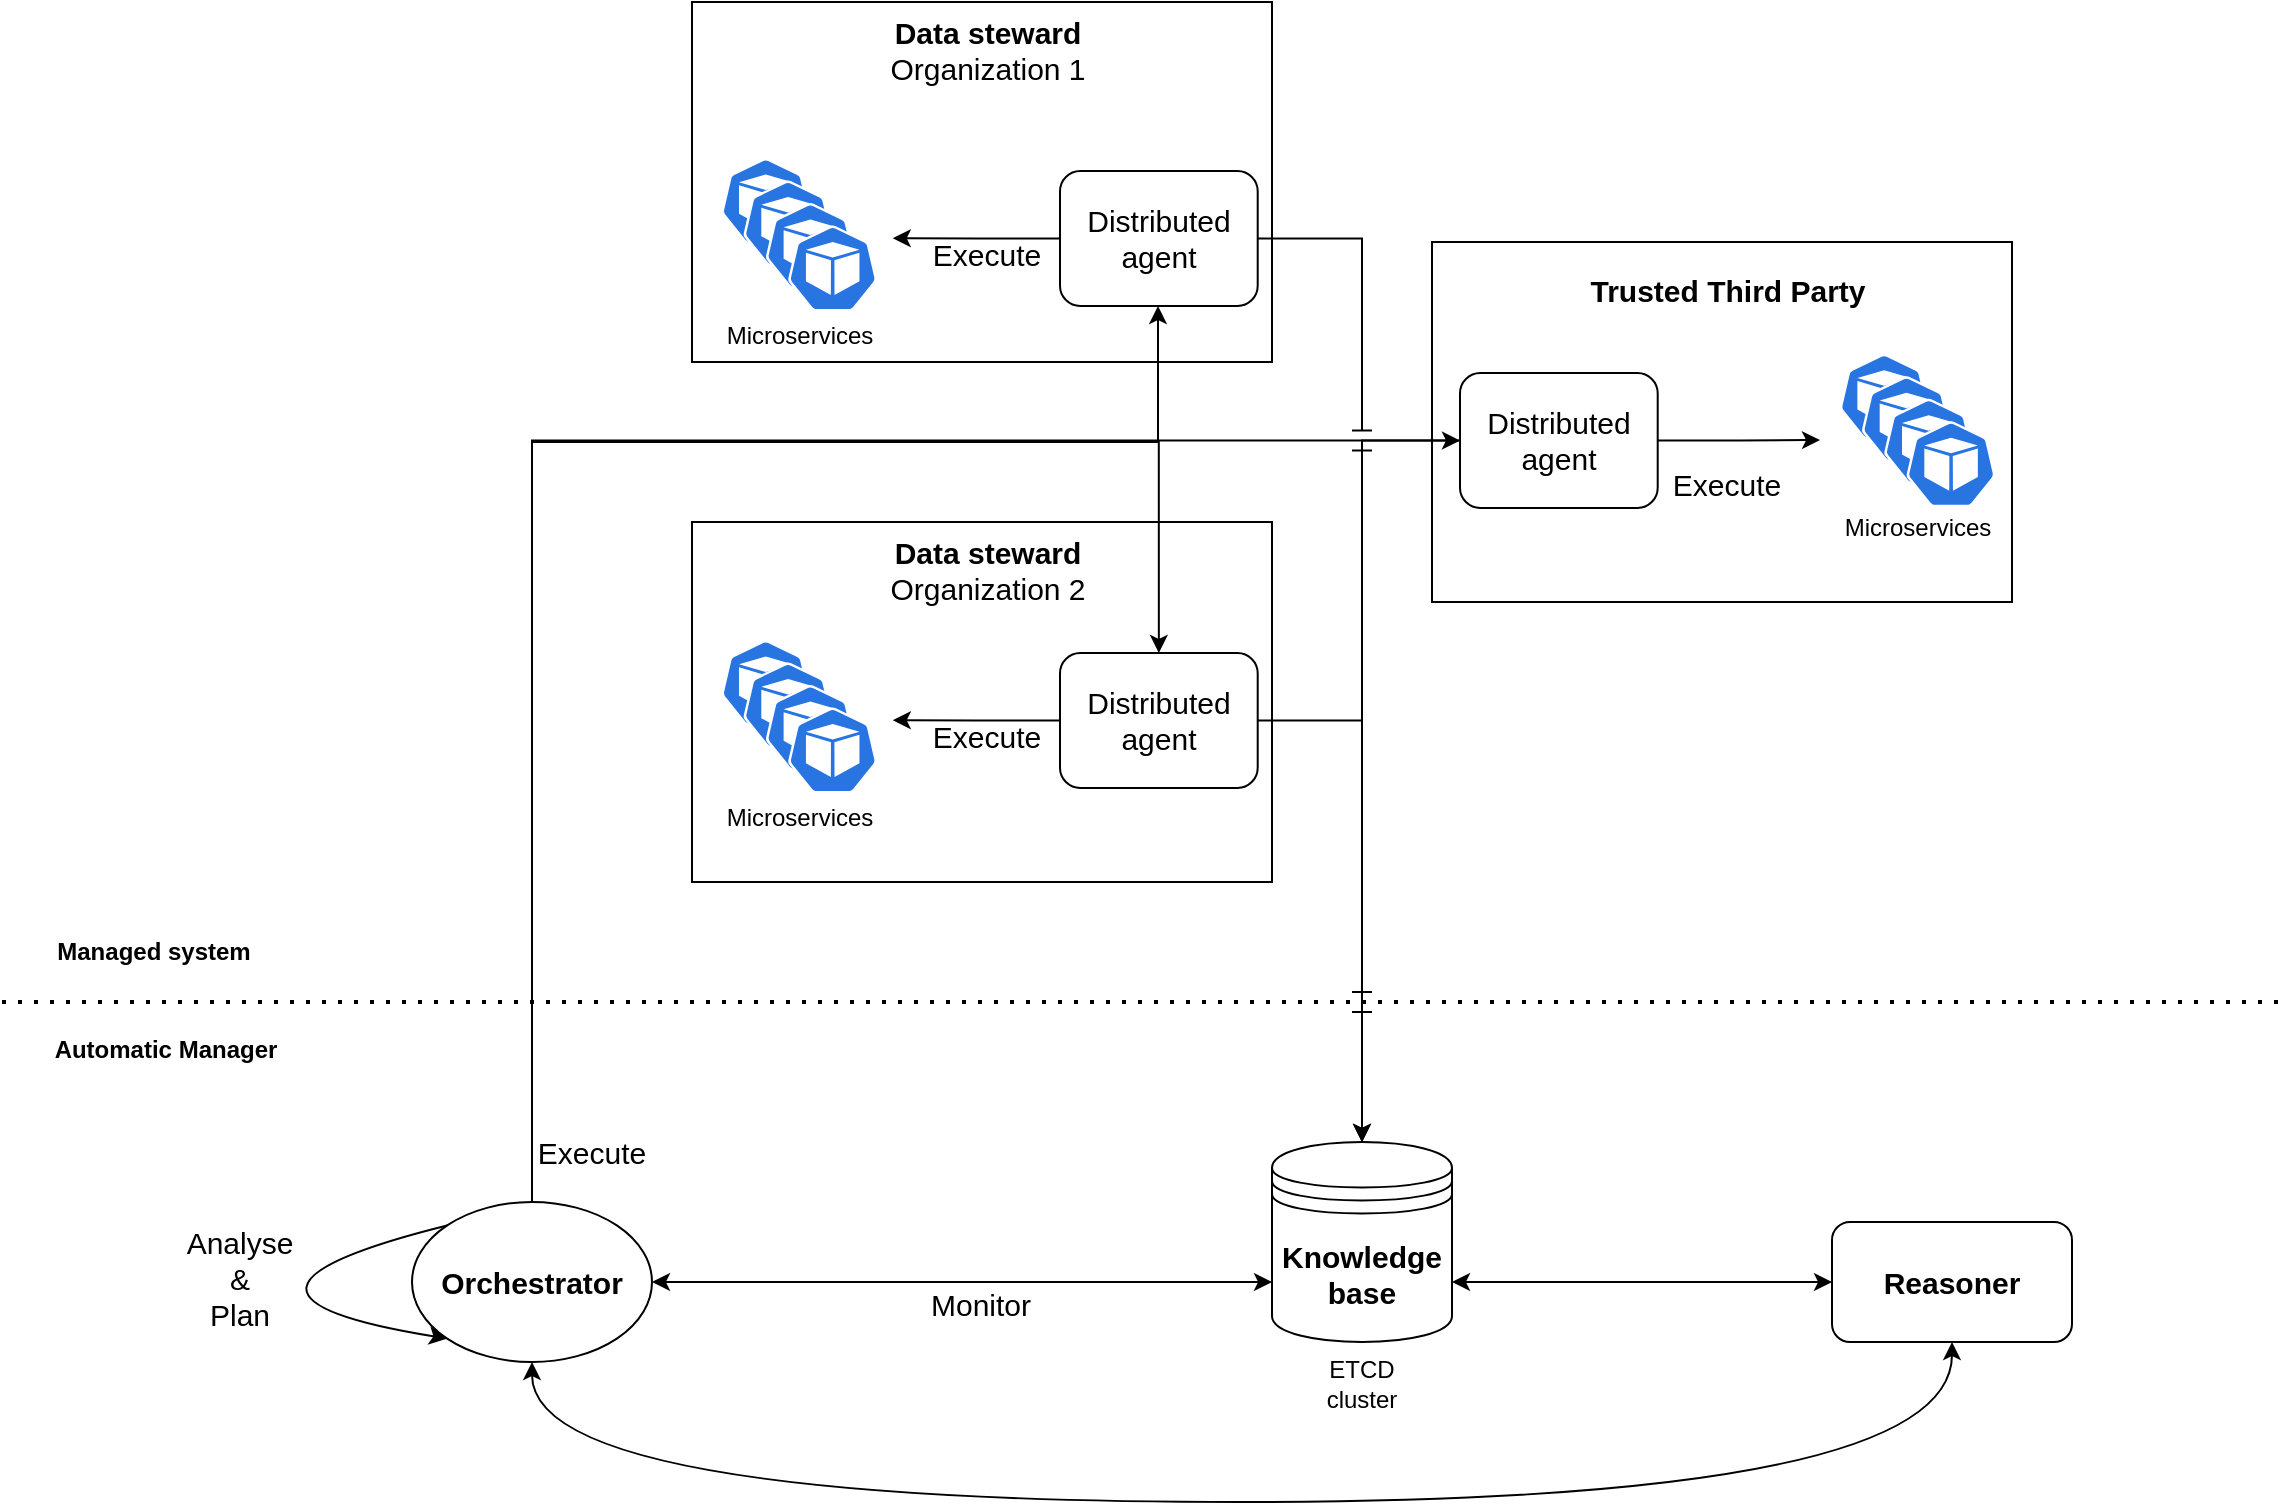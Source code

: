 <mxfile version="21.1.2" type="device">
  <diagram name="Page-1" id="BsyzVxbvl3PcPUn3kMAW">
    <mxGraphModel dx="1818" dy="854" grid="1" gridSize="10" guides="1" tooltips="1" connect="1" arrows="1" fold="1" page="1" pageScale="1" pageWidth="1169" pageHeight="827" math="0" shadow="0">
      <root>
        <mxCell id="0" />
        <mxCell id="1" parent="0" />
        <mxCell id="ANhabVghBkRDhz4WXuuL-6" style="edgeStyle=orthogonalEdgeStyle;rounded=0;orthogonalLoop=1;jettySize=auto;html=1;entryX=0;entryY=0.7;entryDx=0;entryDy=0;startArrow=classic;startFill=1;" parent="1" source="ANhabVghBkRDhz4WXuuL-2" target="ANhabVghBkRDhz4WXuuL-3" edge="1">
          <mxGeometry relative="1" as="geometry" />
        </mxCell>
        <mxCell id="ANhabVghBkRDhz4WXuuL-7" value="&lt;font style=&quot;font-size: 15px;&quot;&gt;Monitor&lt;/font&gt;" style="edgeLabel;html=1;align=center;verticalAlign=middle;resizable=0;points=[];" parent="ANhabVghBkRDhz4WXuuL-6" vertex="1" connectable="0">
          <mxGeometry x="-0.251" y="-1" relative="1" as="geometry">
            <mxPoint x="48" y="10" as="offset" />
          </mxGeometry>
        </mxCell>
        <mxCell id="r78qJcoan1njcgXMnRQD-4" style="edgeStyle=orthogonalEdgeStyle;rounded=0;orthogonalLoop=1;jettySize=auto;html=1;entryX=0.5;entryY=1;entryDx=0;entryDy=0;curved=1;startArrow=classic;startFill=1;" parent="1" source="ANhabVghBkRDhz4WXuuL-2" target="r78qJcoan1njcgXMnRQD-2" edge="1">
          <mxGeometry relative="1" as="geometry">
            <Array as="points">
              <mxPoint x="280" y="780" />
              <mxPoint x="990" y="780" />
            </Array>
          </mxGeometry>
        </mxCell>
        <mxCell id="ANhabVghBkRDhz4WXuuL-2" value="&lt;font style=&quot;font-size: 15px;&quot;&gt;&lt;b&gt;Orchestrator&lt;/b&gt;&lt;/font&gt;" style="ellipse;whiteSpace=wrap;html=1;" parent="1" vertex="1">
          <mxGeometry x="220" y="630" width="120" height="80" as="geometry" />
        </mxCell>
        <mxCell id="ANhabVghBkRDhz4WXuuL-5" value="" style="group" parent="1" vertex="1" connectable="0">
          <mxGeometry x="650" y="600" width="90" height="136" as="geometry" />
        </mxCell>
        <mxCell id="ANhabVghBkRDhz4WXuuL-3" value="&lt;b&gt;&lt;font style=&quot;font-size: 15px;&quot;&gt;Knowledge&lt;br&gt;base&lt;br&gt;&lt;/font&gt;&lt;/b&gt;" style="shape=datastore;whiteSpace=wrap;html=1;" parent="ANhabVghBkRDhz4WXuuL-5" vertex="1">
          <mxGeometry width="90" height="100" as="geometry" />
        </mxCell>
        <mxCell id="ANhabVghBkRDhz4WXuuL-4" value="ETCD cluster" style="text;html=1;strokeColor=none;fillColor=none;align=center;verticalAlign=middle;whiteSpace=wrap;rounded=0;" parent="ANhabVghBkRDhz4WXuuL-5" vertex="1">
          <mxGeometry x="15" y="106" width="60" height="30" as="geometry" />
        </mxCell>
        <mxCell id="ANhabVghBkRDhz4WXuuL-12" value="" style="group" parent="1" vertex="1" connectable="0">
          <mxGeometry x="360" y="30" width="290" height="182" as="geometry" />
        </mxCell>
        <mxCell id="ANhabVghBkRDhz4WXuuL-10" value="" style="rounded=0;whiteSpace=wrap;html=1;" parent="ANhabVghBkRDhz4WXuuL-12" vertex="1">
          <mxGeometry width="290" height="180" as="geometry" />
        </mxCell>
        <mxCell id="ANhabVghBkRDhz4WXuuL-35" style="edgeStyle=orthogonalEdgeStyle;rounded=0;orthogonalLoop=1;jettySize=auto;html=1;exitX=0;exitY=0.5;exitDx=0;exitDy=0;" parent="ANhabVghBkRDhz4WXuuL-12" source="ANhabVghBkRDhz4WXuuL-1" edge="1">
          <mxGeometry relative="1" as="geometry">
            <mxPoint x="100.385" y="118.125" as="targetPoint" />
          </mxGeometry>
        </mxCell>
        <mxCell id="ANhabVghBkRDhz4WXuuL-1" value="&lt;span style=&quot;font-size: 15px;&quot;&gt;Distributed agent&lt;/span&gt;" style="rounded=1;whiteSpace=wrap;html=1;" parent="ANhabVghBkRDhz4WXuuL-12" vertex="1">
          <mxGeometry x="184" y="84.5" width="98.85" height="67.5" as="geometry" />
        </mxCell>
        <mxCell id="ANhabVghBkRDhz4WXuuL-11" value="&lt;font style=&quot;font-size: 15px;&quot;&gt;&lt;b&gt;Data steward&lt;/b&gt;&lt;br&gt;Organization 1&lt;br&gt;&lt;/font&gt;" style="text;html=1;strokeColor=none;fillColor=none;align=center;verticalAlign=middle;whiteSpace=wrap;rounded=0;" parent="ANhabVghBkRDhz4WXuuL-12" vertex="1">
          <mxGeometry x="5.58" y="6.75" width="284.42" height="33.75" as="geometry" />
        </mxCell>
        <mxCell id="ANhabVghBkRDhz4WXuuL-29" value="" style="group" parent="ANhabVghBkRDhz4WXuuL-12" vertex="1" connectable="0">
          <mxGeometry x="14.577" y="72.5" width="78.077" height="87.75" as="geometry" />
        </mxCell>
        <mxCell id="ANhabVghBkRDhz4WXuuL-25" value="" style="sketch=0;html=1;dashed=0;whitespace=wrap;fillColor=#2875E2;strokeColor=#ffffff;points=[[0.005,0.63,0],[0.1,0.2,0],[0.9,0.2,0],[0.5,0,0],[0.995,0.63,0],[0.72,0.99,0],[0.5,1,0],[0.28,0.99,0]];verticalLabelPosition=bottom;align=center;verticalAlign=top;shape=mxgraph.kubernetes.icon;prIcon=pod" parent="ANhabVghBkRDhz4WXuuL-29" vertex="1">
          <mxGeometry width="44.615" height="54" as="geometry" />
        </mxCell>
        <mxCell id="ANhabVghBkRDhz4WXuuL-26" value="" style="sketch=0;html=1;dashed=0;whitespace=wrap;fillColor=#2875E2;strokeColor=#ffffff;points=[[0.005,0.63,0],[0.1,0.2,0],[0.9,0.2,0],[0.5,0,0],[0.995,0.63,0],[0.72,0.99,0],[0.5,1,0],[0.28,0.99,0]];verticalLabelPosition=bottom;align=center;verticalAlign=top;shape=mxgraph.kubernetes.icon;prIcon=pod" parent="ANhabVghBkRDhz4WXuuL-29" vertex="1">
          <mxGeometry x="11.154" y="11.25" width="44.615" height="54" as="geometry" />
        </mxCell>
        <mxCell id="ANhabVghBkRDhz4WXuuL-27" value="" style="sketch=0;html=1;dashed=0;whitespace=wrap;fillColor=#2875E2;strokeColor=#ffffff;points=[[0.005,0.63,0],[0.1,0.2,0],[0.9,0.2,0],[0.5,0,0],[0.995,0.63,0],[0.72,0.99,0],[0.5,1,0],[0.28,0.99,0]];verticalLabelPosition=bottom;align=center;verticalAlign=top;shape=mxgraph.kubernetes.icon;prIcon=pod" parent="ANhabVghBkRDhz4WXuuL-29" vertex="1">
          <mxGeometry x="22.308" y="22.5" width="44.615" height="54" as="geometry" />
        </mxCell>
        <mxCell id="ANhabVghBkRDhz4WXuuL-28" value="" style="sketch=0;html=1;dashed=0;whitespace=wrap;fillColor=#2875E2;strokeColor=#ffffff;points=[[0.005,0.63,0],[0.1,0.2,0],[0.9,0.2,0],[0.5,0,0],[0.995,0.63,0],[0.72,0.99,0],[0.5,1,0],[0.28,0.99,0]];verticalLabelPosition=bottom;align=center;verticalAlign=top;shape=mxgraph.kubernetes.icon;prIcon=pod" parent="ANhabVghBkRDhz4WXuuL-29" vertex="1">
          <mxGeometry x="33.462" y="33.75" width="44.615" height="54" as="geometry" />
        </mxCell>
        <mxCell id="ANhabVghBkRDhz4WXuuL-38" value="&lt;font style=&quot;font-size: 15px;&quot;&gt;Execute&lt;/font&gt;" style="text;html=1;strokeColor=none;fillColor=none;align=center;verticalAlign=middle;whiteSpace=wrap;rounded=0;" parent="ANhabVghBkRDhz4WXuuL-12" vertex="1">
          <mxGeometry x="113.535" y="109" width="66.923" height="33.75" as="geometry" />
        </mxCell>
        <mxCell id="ANhabVghBkRDhz4WXuuL-39" value="Microservices" style="text;html=1;strokeColor=none;fillColor=none;align=center;verticalAlign=middle;whiteSpace=wrap;rounded=0;" parent="ANhabVghBkRDhz4WXuuL-12" vertex="1">
          <mxGeometry x="23.62" y="152" width="60" height="30" as="geometry" />
        </mxCell>
        <mxCell id="ANhabVghBkRDhz4WXuuL-52" value="" style="group" parent="1" vertex="1" connectable="0">
          <mxGeometry x="360" y="290" width="290" height="182" as="geometry" />
        </mxCell>
        <mxCell id="ANhabVghBkRDhz4WXuuL-53" value="" style="rounded=0;whiteSpace=wrap;html=1;" parent="ANhabVghBkRDhz4WXuuL-52" vertex="1">
          <mxGeometry width="290" height="180" as="geometry" />
        </mxCell>
        <mxCell id="ANhabVghBkRDhz4WXuuL-54" style="edgeStyle=orthogonalEdgeStyle;rounded=0;orthogonalLoop=1;jettySize=auto;html=1;exitX=0;exitY=0.5;exitDx=0;exitDy=0;" parent="ANhabVghBkRDhz4WXuuL-52" source="ANhabVghBkRDhz4WXuuL-55" edge="1">
          <mxGeometry relative="1" as="geometry">
            <mxPoint x="100.385" y="99.125" as="targetPoint" />
          </mxGeometry>
        </mxCell>
        <mxCell id="ANhabVghBkRDhz4WXuuL-55" value="&lt;span style=&quot;font-size: 15px;&quot;&gt;Distributed agent&lt;/span&gt;" style="rounded=1;whiteSpace=wrap;html=1;" parent="ANhabVghBkRDhz4WXuuL-52" vertex="1">
          <mxGeometry x="184" y="65.5" width="98.85" height="67.5" as="geometry" />
        </mxCell>
        <mxCell id="ANhabVghBkRDhz4WXuuL-56" value="&lt;font style=&quot;font-size: 15px;&quot;&gt;&lt;b&gt;Data steward&lt;/b&gt;&lt;br&gt;Organization 2&lt;br&gt;&lt;/font&gt;" style="text;html=1;strokeColor=none;fillColor=none;align=center;verticalAlign=middle;whiteSpace=wrap;rounded=0;" parent="ANhabVghBkRDhz4WXuuL-52" vertex="1">
          <mxGeometry x="5.58" y="6.75" width="284.42" height="33.75" as="geometry" />
        </mxCell>
        <mxCell id="ANhabVghBkRDhz4WXuuL-57" value="" style="group" parent="ANhabVghBkRDhz4WXuuL-52" vertex="1" connectable="0">
          <mxGeometry x="14.577" y="53.5" width="78.077" height="87.75" as="geometry" />
        </mxCell>
        <mxCell id="ANhabVghBkRDhz4WXuuL-58" value="" style="sketch=0;html=1;dashed=0;whitespace=wrap;fillColor=#2875E2;strokeColor=#ffffff;points=[[0.005,0.63,0],[0.1,0.2,0],[0.9,0.2,0],[0.5,0,0],[0.995,0.63,0],[0.72,0.99,0],[0.5,1,0],[0.28,0.99,0]];verticalLabelPosition=bottom;align=center;verticalAlign=top;shape=mxgraph.kubernetes.icon;prIcon=pod" parent="ANhabVghBkRDhz4WXuuL-57" vertex="1">
          <mxGeometry width="44.615" height="54" as="geometry" />
        </mxCell>
        <mxCell id="ANhabVghBkRDhz4WXuuL-59" value="" style="sketch=0;html=1;dashed=0;whitespace=wrap;fillColor=#2875E2;strokeColor=#ffffff;points=[[0.005,0.63,0],[0.1,0.2,0],[0.9,0.2,0],[0.5,0,0],[0.995,0.63,0],[0.72,0.99,0],[0.5,1,0],[0.28,0.99,0]];verticalLabelPosition=bottom;align=center;verticalAlign=top;shape=mxgraph.kubernetes.icon;prIcon=pod" parent="ANhabVghBkRDhz4WXuuL-57" vertex="1">
          <mxGeometry x="11.154" y="11.25" width="44.615" height="54" as="geometry" />
        </mxCell>
        <mxCell id="ANhabVghBkRDhz4WXuuL-60" value="" style="sketch=0;html=1;dashed=0;whitespace=wrap;fillColor=#2875E2;strokeColor=#ffffff;points=[[0.005,0.63,0],[0.1,0.2,0],[0.9,0.2,0],[0.5,0,0],[0.995,0.63,0],[0.72,0.99,0],[0.5,1,0],[0.28,0.99,0]];verticalLabelPosition=bottom;align=center;verticalAlign=top;shape=mxgraph.kubernetes.icon;prIcon=pod" parent="ANhabVghBkRDhz4WXuuL-57" vertex="1">
          <mxGeometry x="22.308" y="22.5" width="44.615" height="54" as="geometry" />
        </mxCell>
        <mxCell id="ANhabVghBkRDhz4WXuuL-61" value="" style="sketch=0;html=1;dashed=0;whitespace=wrap;fillColor=#2875E2;strokeColor=#ffffff;points=[[0.005,0.63,0],[0.1,0.2,0],[0.9,0.2,0],[0.5,0,0],[0.995,0.63,0],[0.72,0.99,0],[0.5,1,0],[0.28,0.99,0]];verticalLabelPosition=bottom;align=center;verticalAlign=top;shape=mxgraph.kubernetes.icon;prIcon=pod" parent="ANhabVghBkRDhz4WXuuL-57" vertex="1">
          <mxGeometry x="33.462" y="33.75" width="44.615" height="54" as="geometry" />
        </mxCell>
        <mxCell id="ANhabVghBkRDhz4WXuuL-62" value="&lt;font style=&quot;font-size: 15px;&quot;&gt;Execute&lt;/font&gt;" style="text;html=1;strokeColor=none;fillColor=none;align=center;verticalAlign=middle;whiteSpace=wrap;rounded=0;" parent="ANhabVghBkRDhz4WXuuL-52" vertex="1">
          <mxGeometry x="113.535" y="90" width="66.923" height="33.75" as="geometry" />
        </mxCell>
        <mxCell id="ANhabVghBkRDhz4WXuuL-63" value="Microservices" style="text;html=1;strokeColor=none;fillColor=none;align=center;verticalAlign=middle;whiteSpace=wrap;rounded=0;" parent="ANhabVghBkRDhz4WXuuL-52" vertex="1">
          <mxGeometry x="23.62" y="133" width="60" height="30" as="geometry" />
        </mxCell>
        <mxCell id="ANhabVghBkRDhz4WXuuL-82" value="" style="endArrow=classic;html=1;rounded=0;exitX=0;exitY=0;exitDx=0;exitDy=0;edgeStyle=orthogonalEdgeStyle;curved=1;entryX=0;entryY=1;entryDx=0;entryDy=0;" parent="1" source="ANhabVghBkRDhz4WXuuL-2" target="ANhabVghBkRDhz4WXuuL-2" edge="1">
          <mxGeometry width="50" height="50" relative="1" as="geometry">
            <mxPoint x="60" y="626" as="sourcePoint" />
            <mxPoint x="110" y="576" as="targetPoint" />
            <Array as="points">
              <mxPoint x="100" y="676" />
            </Array>
          </mxGeometry>
        </mxCell>
        <mxCell id="ANhabVghBkRDhz4WXuuL-83" value="&lt;font style=&quot;font-size: 15px;&quot;&gt;Analyse&lt;br&gt;&amp;amp;&lt;br&gt;Plan&lt;br&gt;&lt;/font&gt;" style="text;html=1;strokeColor=none;fillColor=none;align=center;verticalAlign=middle;whiteSpace=wrap;rounded=0;" parent="1" vertex="1">
          <mxGeometry x="104" y="636.5" width="60" height="63" as="geometry" />
        </mxCell>
        <mxCell id="ANhabVghBkRDhz4WXuuL-87" value="" style="group" parent="1" vertex="1" connectable="0">
          <mxGeometry x="730" y="150" width="290" height="182" as="geometry" />
        </mxCell>
        <mxCell id="ANhabVghBkRDhz4WXuuL-88" value="" style="rounded=0;whiteSpace=wrap;html=1;" parent="ANhabVghBkRDhz4WXuuL-87" vertex="1">
          <mxGeometry width="290" height="180" as="geometry" />
        </mxCell>
        <mxCell id="ANhabVghBkRDhz4WXuuL-89" style="edgeStyle=orthogonalEdgeStyle;rounded=0;orthogonalLoop=1;jettySize=auto;html=1;exitX=1;exitY=0.5;exitDx=0;exitDy=0;" parent="ANhabVghBkRDhz4WXuuL-87" source="ANhabVghBkRDhz4WXuuL-90" edge="1">
          <mxGeometry relative="1" as="geometry">
            <mxPoint x="194" y="99" as="targetPoint" />
          </mxGeometry>
        </mxCell>
        <mxCell id="ANhabVghBkRDhz4WXuuL-90" value="&lt;span style=&quot;font-size: 15px;&quot;&gt;Distributed agent&lt;/span&gt;" style="rounded=1;whiteSpace=wrap;html=1;" parent="ANhabVghBkRDhz4WXuuL-87" vertex="1">
          <mxGeometry x="14.0" y="65.5" width="98.85" height="67.5" as="geometry" />
        </mxCell>
        <mxCell id="ANhabVghBkRDhz4WXuuL-91" value="&lt;font style=&quot;font-size: 15px;&quot;&gt;&lt;b&gt;Trusted Third Party&lt;/b&gt;&lt;br&gt;&lt;/font&gt;" style="text;html=1;strokeColor=none;fillColor=none;align=center;verticalAlign=middle;whiteSpace=wrap;rounded=0;" parent="ANhabVghBkRDhz4WXuuL-87" vertex="1">
          <mxGeometry x="5.58" y="6.75" width="284.42" height="33.75" as="geometry" />
        </mxCell>
        <mxCell id="ANhabVghBkRDhz4WXuuL-98" value="Microservices" style="text;html=1;strokeColor=none;fillColor=none;align=center;verticalAlign=middle;whiteSpace=wrap;rounded=0;" parent="ANhabVghBkRDhz4WXuuL-87" vertex="1">
          <mxGeometry x="212.81" y="128" width="60" height="30" as="geometry" />
        </mxCell>
        <mxCell id="ANhabVghBkRDhz4WXuuL-97" value="&lt;font style=&quot;font-size: 15px;&quot;&gt;Execute&lt;/font&gt;" style="text;html=1;strokeColor=none;fillColor=none;align=center;verticalAlign=middle;whiteSpace=wrap;rounded=0;" parent="ANhabVghBkRDhz4WXuuL-87" vertex="1">
          <mxGeometry x="114.327" y="104.38" width="66.923" height="33.75" as="geometry" />
        </mxCell>
        <mxCell id="ANhabVghBkRDhz4WXuuL-92" value="" style="group" parent="ANhabVghBkRDhz4WXuuL-87" vertex="1" connectable="0">
          <mxGeometry x="203.773" y="50.38" width="78.077" height="87.75" as="geometry" />
        </mxCell>
        <mxCell id="ANhabVghBkRDhz4WXuuL-93" value="" style="sketch=0;html=1;dashed=0;whitespace=wrap;fillColor=#2875E2;strokeColor=#ffffff;points=[[0.005,0.63,0],[0.1,0.2,0],[0.9,0.2,0],[0.5,0,0],[0.995,0.63,0],[0.72,0.99,0],[0.5,1,0],[0.28,0.99,0]];verticalLabelPosition=bottom;align=center;verticalAlign=top;shape=mxgraph.kubernetes.icon;prIcon=pod" parent="ANhabVghBkRDhz4WXuuL-92" vertex="1">
          <mxGeometry width="44.615" height="54" as="geometry" />
        </mxCell>
        <mxCell id="ANhabVghBkRDhz4WXuuL-94" value="" style="sketch=0;html=1;dashed=0;whitespace=wrap;fillColor=#2875E2;strokeColor=#ffffff;points=[[0.005,0.63,0],[0.1,0.2,0],[0.9,0.2,0],[0.5,0,0],[0.995,0.63,0],[0.72,0.99,0],[0.5,1,0],[0.28,0.99,0]];verticalLabelPosition=bottom;align=center;verticalAlign=top;shape=mxgraph.kubernetes.icon;prIcon=pod" parent="ANhabVghBkRDhz4WXuuL-92" vertex="1">
          <mxGeometry x="11.154" y="11.25" width="44.615" height="54" as="geometry" />
        </mxCell>
        <mxCell id="ANhabVghBkRDhz4WXuuL-95" value="" style="sketch=0;html=1;dashed=0;whitespace=wrap;fillColor=#2875E2;strokeColor=#ffffff;points=[[0.005,0.63,0],[0.1,0.2,0],[0.9,0.2,0],[0.5,0,0],[0.995,0.63,0],[0.72,0.99,0],[0.5,1,0],[0.28,0.99,0]];verticalLabelPosition=bottom;align=center;verticalAlign=top;shape=mxgraph.kubernetes.icon;prIcon=pod" parent="ANhabVghBkRDhz4WXuuL-92" vertex="1">
          <mxGeometry x="22.308" y="22.5" width="44.615" height="54" as="geometry" />
        </mxCell>
        <mxCell id="ANhabVghBkRDhz4WXuuL-96" value="" style="sketch=0;html=1;dashed=0;whitespace=wrap;fillColor=#2875E2;strokeColor=#ffffff;points=[[0.005,0.63,0],[0.1,0.2,0],[0.9,0.2,0],[0.5,0,0],[0.995,0.63,0],[0.72,0.99,0],[0.5,1,0],[0.28,0.99,0]];verticalLabelPosition=bottom;align=center;verticalAlign=top;shape=mxgraph.kubernetes.icon;prIcon=pod" parent="ANhabVghBkRDhz4WXuuL-92" vertex="1">
          <mxGeometry x="33.462" y="33.75" width="44.615" height="54" as="geometry" />
        </mxCell>
        <mxCell id="ANhabVghBkRDhz4WXuuL-100" value="" style="endArrow=none;dashed=1;html=1;dashPattern=1 3;strokeWidth=2;rounded=0;" parent="1" edge="1">
          <mxGeometry width="50" height="50" relative="1" as="geometry">
            <mxPoint x="15" y="530" as="sourcePoint" />
            <mxPoint x="1155" y="530" as="targetPoint" />
          </mxGeometry>
        </mxCell>
        <mxCell id="ANhabVghBkRDhz4WXuuL-101" value="&lt;b&gt;Managed system&lt;/b&gt;" style="text;html=1;strokeColor=none;fillColor=none;align=center;verticalAlign=middle;whiteSpace=wrap;rounded=0;" parent="1" vertex="1">
          <mxGeometry x="31" y="490" width="120" height="30" as="geometry" />
        </mxCell>
        <mxCell id="ANhabVghBkRDhz4WXuuL-102" value="&lt;b&gt;Automatic Manager&lt;/b&gt;" style="text;html=1;strokeColor=none;fillColor=none;align=center;verticalAlign=middle;whiteSpace=wrap;rounded=0;" parent="1" vertex="1">
          <mxGeometry x="37" y="539" width="120" height="30" as="geometry" />
        </mxCell>
        <mxCell id="dhcWVa6BlOpjy2pmR8ij-3" style="edgeStyle=orthogonalEdgeStyle;rounded=0;orthogonalLoop=1;jettySize=auto;html=1;entryX=0.5;entryY=0;entryDx=0;entryDy=0;" parent="1" source="ANhabVghBkRDhz4WXuuL-90" target="ANhabVghBkRDhz4WXuuL-3" edge="1">
          <mxGeometry relative="1" as="geometry" />
        </mxCell>
        <mxCell id="dhcWVa6BlOpjy2pmR8ij-4" style="edgeStyle=orthogonalEdgeStyle;rounded=0;orthogonalLoop=1;jettySize=auto;html=1;entryX=0.5;entryY=0;entryDx=0;entryDy=0;" parent="1" source="ANhabVghBkRDhz4WXuuL-55" target="ANhabVghBkRDhz4WXuuL-3" edge="1">
          <mxGeometry relative="1" as="geometry" />
        </mxCell>
        <mxCell id="dhcWVa6BlOpjy2pmR8ij-5" style="edgeStyle=orthogonalEdgeStyle;rounded=0;orthogonalLoop=1;jettySize=auto;html=1;entryX=0.5;entryY=0;entryDx=0;entryDy=0;" parent="1" source="ANhabVghBkRDhz4WXuuL-2" target="ANhabVghBkRDhz4WXuuL-55" edge="1">
          <mxGeometry relative="1" as="geometry">
            <mxPoint x="593" y="280" as="targetPoint" />
            <Array as="points">
              <mxPoint x="280" y="250" />
              <mxPoint x="593" y="250" />
            </Array>
          </mxGeometry>
        </mxCell>
        <mxCell id="dhcWVa6BlOpjy2pmR8ij-6" style="edgeStyle=orthogonalEdgeStyle;rounded=0;orthogonalLoop=1;jettySize=auto;html=1;" parent="1" source="ANhabVghBkRDhz4WXuuL-2" target="ANhabVghBkRDhz4WXuuL-1" edge="1">
          <mxGeometry relative="1" as="geometry">
            <mxPoint x="593" y="210" as="targetPoint" />
            <Array as="points">
              <mxPoint x="280" y="250" />
              <mxPoint x="593" y="250" />
            </Array>
          </mxGeometry>
        </mxCell>
        <mxCell id="dhcWVa6BlOpjy2pmR8ij-7" style="edgeStyle=orthogonalEdgeStyle;rounded=0;orthogonalLoop=1;jettySize=auto;html=1;entryX=0;entryY=0.5;entryDx=0;entryDy=0;jumpStyle=none;" parent="1" source="ANhabVghBkRDhz4WXuuL-2" target="ANhabVghBkRDhz4WXuuL-90" edge="1">
          <mxGeometry relative="1" as="geometry">
            <Array as="points">
              <mxPoint x="280" y="249" />
            </Array>
          </mxGeometry>
        </mxCell>
        <mxCell id="dhcWVa6BlOpjy2pmR8ij-8" value="&lt;font style=&quot;font-size: 15px;&quot;&gt;Execute&lt;/font&gt;" style="text;html=1;strokeColor=none;fillColor=none;align=center;verticalAlign=middle;whiteSpace=wrap;rounded=0;" parent="1" vertex="1">
          <mxGeometry x="280" y="590" width="60" height="30" as="geometry" />
        </mxCell>
        <mxCell id="dhcWVa6BlOpjy2pmR8ij-2" style="edgeStyle=orthogonalEdgeStyle;rounded=0;orthogonalLoop=1;jettySize=auto;html=1;jumpStyle=line;jumpSize=10;startSize=3;" parent="1" source="ANhabVghBkRDhz4WXuuL-1" target="ANhabVghBkRDhz4WXuuL-3" edge="1">
          <mxGeometry relative="1" as="geometry" />
        </mxCell>
        <mxCell id="r78qJcoan1njcgXMnRQD-3" style="edgeStyle=orthogonalEdgeStyle;rounded=0;orthogonalLoop=1;jettySize=auto;html=1;startArrow=classic;startFill=1;" parent="1" source="r78qJcoan1njcgXMnRQD-2" edge="1">
          <mxGeometry relative="1" as="geometry">
            <mxPoint x="740" y="670" as="targetPoint" />
          </mxGeometry>
        </mxCell>
        <mxCell id="r78qJcoan1njcgXMnRQD-2" value="&lt;b&gt;&lt;font style=&quot;font-size: 15px;&quot;&gt;Reasoner&lt;/font&gt;&lt;/b&gt;" style="rounded=1;whiteSpace=wrap;html=1;" parent="1" vertex="1">
          <mxGeometry x="930" y="640" width="120" height="60" as="geometry" />
        </mxCell>
      </root>
    </mxGraphModel>
  </diagram>
</mxfile>
